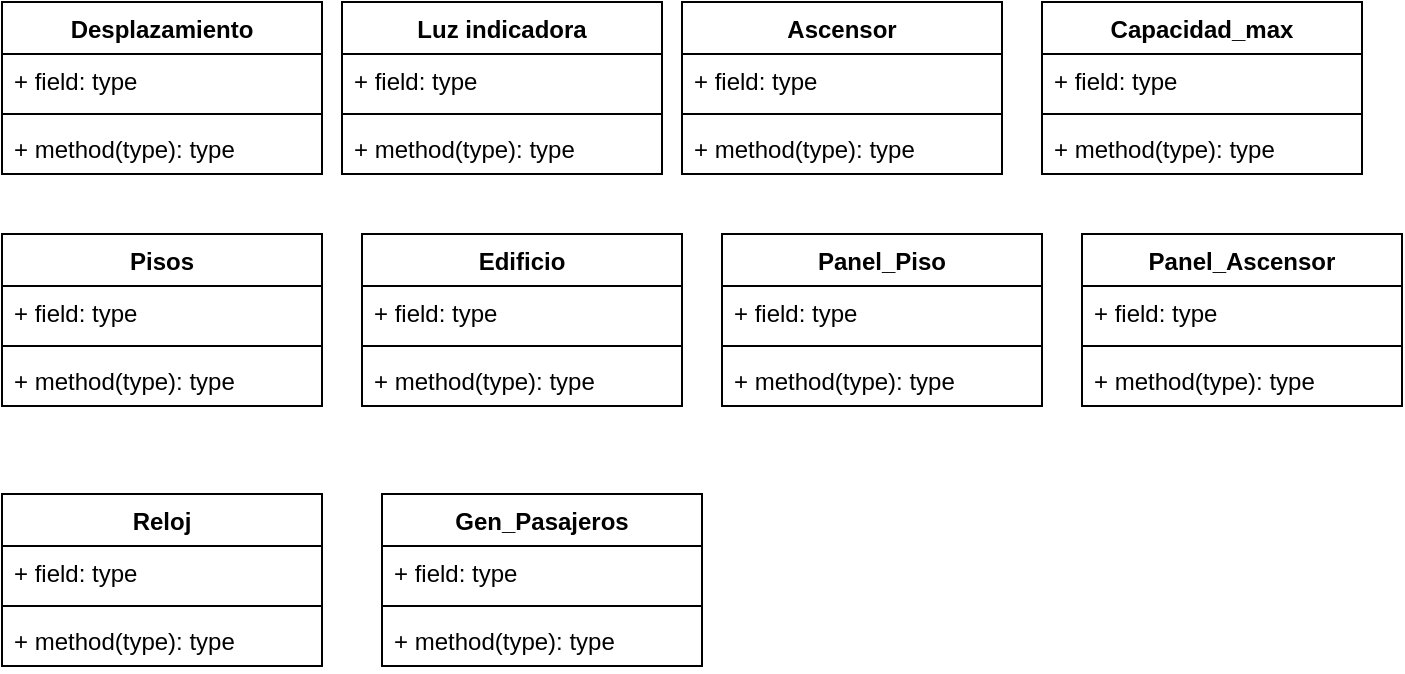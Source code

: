 <mxfile version="13.10.0" type="github"><diagram id="WX_QaxD63L5gOJ8HGfdl" name="Page-1"><mxGraphModel dx="1221" dy="644" grid="1" gridSize="10" guides="1" tooltips="1" connect="1" arrows="1" fold="1" page="1" pageScale="1" pageWidth="827" pageHeight="1169" math="0" shadow="0"><root><mxCell id="0"/><mxCell id="1" parent="0"/><mxCell id="qJvqFHq3KSGpuAALjoAw-5" value="Ascensor" style="swimlane;fontStyle=1;align=center;verticalAlign=top;childLayout=stackLayout;horizontal=1;startSize=26;horizontalStack=0;resizeParent=1;resizeParentMax=0;resizeLast=0;collapsible=1;marginBottom=0;" vertex="1" parent="1"><mxGeometry x="380" y="94" width="160" height="86" as="geometry"/></mxCell><mxCell id="qJvqFHq3KSGpuAALjoAw-6" value="+ field: type" style="text;strokeColor=none;fillColor=none;align=left;verticalAlign=top;spacingLeft=4;spacingRight=4;overflow=hidden;rotatable=0;points=[[0,0.5],[1,0.5]];portConstraint=eastwest;" vertex="1" parent="qJvqFHq3KSGpuAALjoAw-5"><mxGeometry y="26" width="160" height="26" as="geometry"/></mxCell><mxCell id="qJvqFHq3KSGpuAALjoAw-7" value="" style="line;strokeWidth=1;fillColor=none;align=left;verticalAlign=middle;spacingTop=-1;spacingLeft=3;spacingRight=3;rotatable=0;labelPosition=right;points=[];portConstraint=eastwest;" vertex="1" parent="qJvqFHq3KSGpuAALjoAw-5"><mxGeometry y="52" width="160" height="8" as="geometry"/></mxCell><mxCell id="qJvqFHq3KSGpuAALjoAw-8" value="+ method(type): type" style="text;strokeColor=none;fillColor=none;align=left;verticalAlign=top;spacingLeft=4;spacingRight=4;overflow=hidden;rotatable=0;points=[[0,0.5],[1,0.5]];portConstraint=eastwest;" vertex="1" parent="qJvqFHq3KSGpuAALjoAw-5"><mxGeometry y="60" width="160" height="26" as="geometry"/></mxCell><mxCell id="qJvqFHq3KSGpuAALjoAw-9" value="Capacidad_max" style="swimlane;fontStyle=1;align=center;verticalAlign=top;childLayout=stackLayout;horizontal=1;startSize=26;horizontalStack=0;resizeParent=1;resizeParentMax=0;resizeLast=0;collapsible=1;marginBottom=0;" vertex="1" parent="1"><mxGeometry x="560" y="94" width="160" height="86" as="geometry"/></mxCell><mxCell id="qJvqFHq3KSGpuAALjoAw-10" value="+ field: type" style="text;strokeColor=none;fillColor=none;align=left;verticalAlign=top;spacingLeft=4;spacingRight=4;overflow=hidden;rotatable=0;points=[[0,0.5],[1,0.5]];portConstraint=eastwest;" vertex="1" parent="qJvqFHq3KSGpuAALjoAw-9"><mxGeometry y="26" width="160" height="26" as="geometry"/></mxCell><mxCell id="qJvqFHq3KSGpuAALjoAw-11" value="" style="line;strokeWidth=1;fillColor=none;align=left;verticalAlign=middle;spacingTop=-1;spacingLeft=3;spacingRight=3;rotatable=0;labelPosition=right;points=[];portConstraint=eastwest;" vertex="1" parent="qJvqFHq3KSGpuAALjoAw-9"><mxGeometry y="52" width="160" height="8" as="geometry"/></mxCell><mxCell id="qJvqFHq3KSGpuAALjoAw-12" value="+ method(type): type" style="text;strokeColor=none;fillColor=none;align=left;verticalAlign=top;spacingLeft=4;spacingRight=4;overflow=hidden;rotatable=0;points=[[0,0.5],[1,0.5]];portConstraint=eastwest;" vertex="1" parent="qJvqFHq3KSGpuAALjoAw-9"><mxGeometry y="60" width="160" height="26" as="geometry"/></mxCell><mxCell id="qJvqFHq3KSGpuAALjoAw-13" value="Edificio" style="swimlane;fontStyle=1;align=center;verticalAlign=top;childLayout=stackLayout;horizontal=1;startSize=26;horizontalStack=0;resizeParent=1;resizeParentMax=0;resizeLast=0;collapsible=1;marginBottom=0;" vertex="1" parent="1"><mxGeometry x="220" y="210" width="160" height="86" as="geometry"/></mxCell><mxCell id="qJvqFHq3KSGpuAALjoAw-14" value="+ field: type" style="text;strokeColor=none;fillColor=none;align=left;verticalAlign=top;spacingLeft=4;spacingRight=4;overflow=hidden;rotatable=0;points=[[0,0.5],[1,0.5]];portConstraint=eastwest;" vertex="1" parent="qJvqFHq3KSGpuAALjoAw-13"><mxGeometry y="26" width="160" height="26" as="geometry"/></mxCell><mxCell id="qJvqFHq3KSGpuAALjoAw-15" value="" style="line;strokeWidth=1;fillColor=none;align=left;verticalAlign=middle;spacingTop=-1;spacingLeft=3;spacingRight=3;rotatable=0;labelPosition=right;points=[];portConstraint=eastwest;" vertex="1" parent="qJvqFHq3KSGpuAALjoAw-13"><mxGeometry y="52" width="160" height="8" as="geometry"/></mxCell><mxCell id="qJvqFHq3KSGpuAALjoAw-16" value="+ method(type): type" style="text;strokeColor=none;fillColor=none;align=left;verticalAlign=top;spacingLeft=4;spacingRight=4;overflow=hidden;rotatable=0;points=[[0,0.5],[1,0.5]];portConstraint=eastwest;" vertex="1" parent="qJvqFHq3KSGpuAALjoAw-13"><mxGeometry y="60" width="160" height="26" as="geometry"/></mxCell><mxCell id="qJvqFHq3KSGpuAALjoAw-17" value="Desplazamiento" style="swimlane;fontStyle=1;align=center;verticalAlign=top;childLayout=stackLayout;horizontal=1;startSize=26;horizontalStack=0;resizeParent=1;resizeParentMax=0;resizeLast=0;collapsible=1;marginBottom=0;" vertex="1" parent="1"><mxGeometry x="40" y="94" width="160" height="86" as="geometry"/></mxCell><mxCell id="qJvqFHq3KSGpuAALjoAw-18" value="+ field: type" style="text;strokeColor=none;fillColor=none;align=left;verticalAlign=top;spacingLeft=4;spacingRight=4;overflow=hidden;rotatable=0;points=[[0,0.5],[1,0.5]];portConstraint=eastwest;" vertex="1" parent="qJvqFHq3KSGpuAALjoAw-17"><mxGeometry y="26" width="160" height="26" as="geometry"/></mxCell><mxCell id="qJvqFHq3KSGpuAALjoAw-19" value="" style="line;strokeWidth=1;fillColor=none;align=left;verticalAlign=middle;spacingTop=-1;spacingLeft=3;spacingRight=3;rotatable=0;labelPosition=right;points=[];portConstraint=eastwest;" vertex="1" parent="qJvqFHq3KSGpuAALjoAw-17"><mxGeometry y="52" width="160" height="8" as="geometry"/></mxCell><mxCell id="qJvqFHq3KSGpuAALjoAw-20" value="+ method(type): type" style="text;strokeColor=none;fillColor=none;align=left;verticalAlign=top;spacingLeft=4;spacingRight=4;overflow=hidden;rotatable=0;points=[[0,0.5],[1,0.5]];portConstraint=eastwest;" vertex="1" parent="qJvqFHq3KSGpuAALjoAw-17"><mxGeometry y="60" width="160" height="26" as="geometry"/></mxCell><mxCell id="qJvqFHq3KSGpuAALjoAw-21" value="Panel_Piso" style="swimlane;fontStyle=1;align=center;verticalAlign=top;childLayout=stackLayout;horizontal=1;startSize=26;horizontalStack=0;resizeParent=1;resizeParentMax=0;resizeLast=0;collapsible=1;marginBottom=0;" vertex="1" parent="1"><mxGeometry x="400" y="210" width="160" height="86" as="geometry"/></mxCell><mxCell id="qJvqFHq3KSGpuAALjoAw-22" value="+ field: type" style="text;strokeColor=none;fillColor=none;align=left;verticalAlign=top;spacingLeft=4;spacingRight=4;overflow=hidden;rotatable=0;points=[[0,0.5],[1,0.5]];portConstraint=eastwest;" vertex="1" parent="qJvqFHq3KSGpuAALjoAw-21"><mxGeometry y="26" width="160" height="26" as="geometry"/></mxCell><mxCell id="qJvqFHq3KSGpuAALjoAw-23" value="" style="line;strokeWidth=1;fillColor=none;align=left;verticalAlign=middle;spacingTop=-1;spacingLeft=3;spacingRight=3;rotatable=0;labelPosition=right;points=[];portConstraint=eastwest;" vertex="1" parent="qJvqFHq3KSGpuAALjoAw-21"><mxGeometry y="52" width="160" height="8" as="geometry"/></mxCell><mxCell id="qJvqFHq3KSGpuAALjoAw-24" value="+ method(type): type" style="text;strokeColor=none;fillColor=none;align=left;verticalAlign=top;spacingLeft=4;spacingRight=4;overflow=hidden;rotatable=0;points=[[0,0.5],[1,0.5]];portConstraint=eastwest;" vertex="1" parent="qJvqFHq3KSGpuAALjoAw-21"><mxGeometry y="60" width="160" height="26" as="geometry"/></mxCell><mxCell id="qJvqFHq3KSGpuAALjoAw-25" value="Pisos" style="swimlane;fontStyle=1;align=center;verticalAlign=top;childLayout=stackLayout;horizontal=1;startSize=26;horizontalStack=0;resizeParent=1;resizeParentMax=0;resizeLast=0;collapsible=1;marginBottom=0;" vertex="1" parent="1"><mxGeometry x="40" y="210" width="160" height="86" as="geometry"/></mxCell><mxCell id="qJvqFHq3KSGpuAALjoAw-26" value="+ field: type" style="text;strokeColor=none;fillColor=none;align=left;verticalAlign=top;spacingLeft=4;spacingRight=4;overflow=hidden;rotatable=0;points=[[0,0.5],[1,0.5]];portConstraint=eastwest;" vertex="1" parent="qJvqFHq3KSGpuAALjoAw-25"><mxGeometry y="26" width="160" height="26" as="geometry"/></mxCell><mxCell id="qJvqFHq3KSGpuAALjoAw-27" value="" style="line;strokeWidth=1;fillColor=none;align=left;verticalAlign=middle;spacingTop=-1;spacingLeft=3;spacingRight=3;rotatable=0;labelPosition=right;points=[];portConstraint=eastwest;" vertex="1" parent="qJvqFHq3KSGpuAALjoAw-25"><mxGeometry y="52" width="160" height="8" as="geometry"/></mxCell><mxCell id="qJvqFHq3KSGpuAALjoAw-28" value="+ method(type): type" style="text;strokeColor=none;fillColor=none;align=left;verticalAlign=top;spacingLeft=4;spacingRight=4;overflow=hidden;rotatable=0;points=[[0,0.5],[1,0.5]];portConstraint=eastwest;" vertex="1" parent="qJvqFHq3KSGpuAALjoAw-25"><mxGeometry y="60" width="160" height="26" as="geometry"/></mxCell><mxCell id="qJvqFHq3KSGpuAALjoAw-33" value="Luz indicadora" style="swimlane;fontStyle=1;align=center;verticalAlign=top;childLayout=stackLayout;horizontal=1;startSize=26;horizontalStack=0;resizeParent=1;resizeParentMax=0;resizeLast=0;collapsible=1;marginBottom=0;" vertex="1" parent="1"><mxGeometry x="210" y="94" width="160" height="86" as="geometry"/></mxCell><mxCell id="qJvqFHq3KSGpuAALjoAw-34" value="+ field: type" style="text;strokeColor=none;fillColor=none;align=left;verticalAlign=top;spacingLeft=4;spacingRight=4;overflow=hidden;rotatable=0;points=[[0,0.5],[1,0.5]];portConstraint=eastwest;" vertex="1" parent="qJvqFHq3KSGpuAALjoAw-33"><mxGeometry y="26" width="160" height="26" as="geometry"/></mxCell><mxCell id="qJvqFHq3KSGpuAALjoAw-35" value="" style="line;strokeWidth=1;fillColor=none;align=left;verticalAlign=middle;spacingTop=-1;spacingLeft=3;spacingRight=3;rotatable=0;labelPosition=right;points=[];portConstraint=eastwest;" vertex="1" parent="qJvqFHq3KSGpuAALjoAw-33"><mxGeometry y="52" width="160" height="8" as="geometry"/></mxCell><mxCell id="qJvqFHq3KSGpuAALjoAw-36" value="+ method(type): type" style="text;strokeColor=none;fillColor=none;align=left;verticalAlign=top;spacingLeft=4;spacingRight=4;overflow=hidden;rotatable=0;points=[[0,0.5],[1,0.5]];portConstraint=eastwest;" vertex="1" parent="qJvqFHq3KSGpuAALjoAw-33"><mxGeometry y="60" width="160" height="26" as="geometry"/></mxCell><mxCell id="qJvqFHq3KSGpuAALjoAw-37" value="Reloj" style="swimlane;fontStyle=1;align=center;verticalAlign=top;childLayout=stackLayout;horizontal=1;startSize=26;horizontalStack=0;resizeParent=1;resizeParentMax=0;resizeLast=0;collapsible=1;marginBottom=0;" vertex="1" parent="1"><mxGeometry x="40" y="340" width="160" height="86" as="geometry"/></mxCell><mxCell id="qJvqFHq3KSGpuAALjoAw-38" value="+ field: type" style="text;strokeColor=none;fillColor=none;align=left;verticalAlign=top;spacingLeft=4;spacingRight=4;overflow=hidden;rotatable=0;points=[[0,0.5],[1,0.5]];portConstraint=eastwest;" vertex="1" parent="qJvqFHq3KSGpuAALjoAw-37"><mxGeometry y="26" width="160" height="26" as="geometry"/></mxCell><mxCell id="qJvqFHq3KSGpuAALjoAw-39" value="" style="line;strokeWidth=1;fillColor=none;align=left;verticalAlign=middle;spacingTop=-1;spacingLeft=3;spacingRight=3;rotatable=0;labelPosition=right;points=[];portConstraint=eastwest;" vertex="1" parent="qJvqFHq3KSGpuAALjoAw-37"><mxGeometry y="52" width="160" height="8" as="geometry"/></mxCell><mxCell id="qJvqFHq3KSGpuAALjoAw-40" value="+ method(type): type" style="text;strokeColor=none;fillColor=none;align=left;verticalAlign=top;spacingLeft=4;spacingRight=4;overflow=hidden;rotatable=0;points=[[0,0.5],[1,0.5]];portConstraint=eastwest;" vertex="1" parent="qJvqFHq3KSGpuAALjoAw-37"><mxGeometry y="60" width="160" height="26" as="geometry"/></mxCell><mxCell id="qJvqFHq3KSGpuAALjoAw-41" value="Gen_Pasajeros" style="swimlane;fontStyle=1;align=center;verticalAlign=top;childLayout=stackLayout;horizontal=1;startSize=26;horizontalStack=0;resizeParent=1;resizeParentMax=0;resizeLast=0;collapsible=1;marginBottom=0;" vertex="1" parent="1"><mxGeometry x="230" y="340" width="160" height="86" as="geometry"/></mxCell><mxCell id="qJvqFHq3KSGpuAALjoAw-42" value="+ field: type" style="text;strokeColor=none;fillColor=none;align=left;verticalAlign=top;spacingLeft=4;spacingRight=4;overflow=hidden;rotatable=0;points=[[0,0.5],[1,0.5]];portConstraint=eastwest;" vertex="1" parent="qJvqFHq3KSGpuAALjoAw-41"><mxGeometry y="26" width="160" height="26" as="geometry"/></mxCell><mxCell id="qJvqFHq3KSGpuAALjoAw-43" value="" style="line;strokeWidth=1;fillColor=none;align=left;verticalAlign=middle;spacingTop=-1;spacingLeft=3;spacingRight=3;rotatable=0;labelPosition=right;points=[];portConstraint=eastwest;" vertex="1" parent="qJvqFHq3KSGpuAALjoAw-41"><mxGeometry y="52" width="160" height="8" as="geometry"/></mxCell><mxCell id="qJvqFHq3KSGpuAALjoAw-44" value="+ method(type): type" style="text;strokeColor=none;fillColor=none;align=left;verticalAlign=top;spacingLeft=4;spacingRight=4;overflow=hidden;rotatable=0;points=[[0,0.5],[1,0.5]];portConstraint=eastwest;" vertex="1" parent="qJvqFHq3KSGpuAALjoAw-41"><mxGeometry y="60" width="160" height="26" as="geometry"/></mxCell><mxCell id="qJvqFHq3KSGpuAALjoAw-45" value="Panel_Ascensor" style="swimlane;fontStyle=1;align=center;verticalAlign=top;childLayout=stackLayout;horizontal=1;startSize=26;horizontalStack=0;resizeParent=1;resizeParentMax=0;resizeLast=0;collapsible=1;marginBottom=0;" vertex="1" parent="1"><mxGeometry x="580" y="210" width="160" height="86" as="geometry"/></mxCell><mxCell id="qJvqFHq3KSGpuAALjoAw-46" value="+ field: type" style="text;strokeColor=none;fillColor=none;align=left;verticalAlign=top;spacingLeft=4;spacingRight=4;overflow=hidden;rotatable=0;points=[[0,0.5],[1,0.5]];portConstraint=eastwest;" vertex="1" parent="qJvqFHq3KSGpuAALjoAw-45"><mxGeometry y="26" width="160" height="26" as="geometry"/></mxCell><mxCell id="qJvqFHq3KSGpuAALjoAw-47" value="" style="line;strokeWidth=1;fillColor=none;align=left;verticalAlign=middle;spacingTop=-1;spacingLeft=3;spacingRight=3;rotatable=0;labelPosition=right;points=[];portConstraint=eastwest;" vertex="1" parent="qJvqFHq3KSGpuAALjoAw-45"><mxGeometry y="52" width="160" height="8" as="geometry"/></mxCell><mxCell id="qJvqFHq3KSGpuAALjoAw-48" value="+ method(type): type" style="text;strokeColor=none;fillColor=none;align=left;verticalAlign=top;spacingLeft=4;spacingRight=4;overflow=hidden;rotatable=0;points=[[0,0.5],[1,0.5]];portConstraint=eastwest;" vertex="1" parent="qJvqFHq3KSGpuAALjoAw-45"><mxGeometry y="60" width="160" height="26" as="geometry"/></mxCell></root></mxGraphModel></diagram></mxfile>